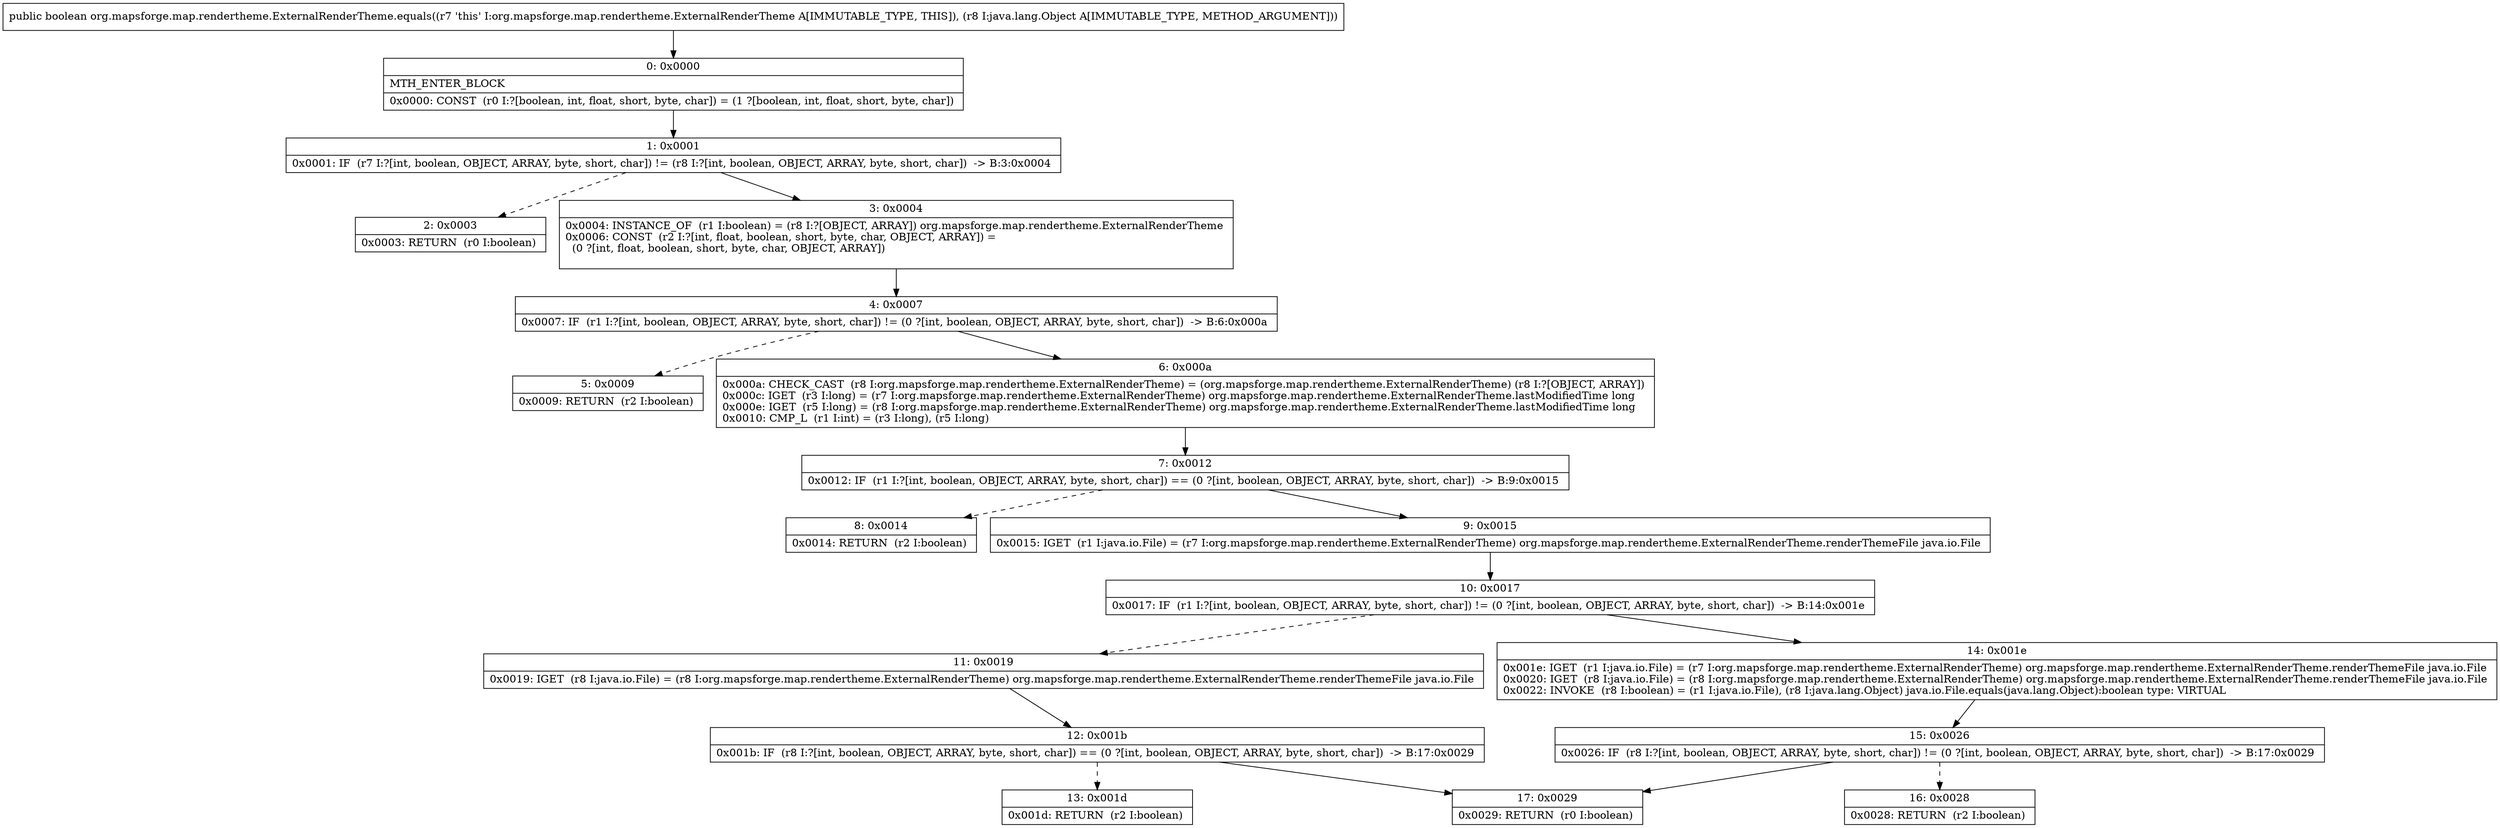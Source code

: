 digraph "CFG fororg.mapsforge.map.rendertheme.ExternalRenderTheme.equals(Ljava\/lang\/Object;)Z" {
Node_0 [shape=record,label="{0\:\ 0x0000|MTH_ENTER_BLOCK\l|0x0000: CONST  (r0 I:?[boolean, int, float, short, byte, char]) = (1 ?[boolean, int, float, short, byte, char]) \l}"];
Node_1 [shape=record,label="{1\:\ 0x0001|0x0001: IF  (r7 I:?[int, boolean, OBJECT, ARRAY, byte, short, char]) != (r8 I:?[int, boolean, OBJECT, ARRAY, byte, short, char])  \-\> B:3:0x0004 \l}"];
Node_2 [shape=record,label="{2\:\ 0x0003|0x0003: RETURN  (r0 I:boolean) \l}"];
Node_3 [shape=record,label="{3\:\ 0x0004|0x0004: INSTANCE_OF  (r1 I:boolean) = (r8 I:?[OBJECT, ARRAY]) org.mapsforge.map.rendertheme.ExternalRenderTheme \l0x0006: CONST  (r2 I:?[int, float, boolean, short, byte, char, OBJECT, ARRAY]) = \l  (0 ?[int, float, boolean, short, byte, char, OBJECT, ARRAY])\l \l}"];
Node_4 [shape=record,label="{4\:\ 0x0007|0x0007: IF  (r1 I:?[int, boolean, OBJECT, ARRAY, byte, short, char]) != (0 ?[int, boolean, OBJECT, ARRAY, byte, short, char])  \-\> B:6:0x000a \l}"];
Node_5 [shape=record,label="{5\:\ 0x0009|0x0009: RETURN  (r2 I:boolean) \l}"];
Node_6 [shape=record,label="{6\:\ 0x000a|0x000a: CHECK_CAST  (r8 I:org.mapsforge.map.rendertheme.ExternalRenderTheme) = (org.mapsforge.map.rendertheme.ExternalRenderTheme) (r8 I:?[OBJECT, ARRAY]) \l0x000c: IGET  (r3 I:long) = (r7 I:org.mapsforge.map.rendertheme.ExternalRenderTheme) org.mapsforge.map.rendertheme.ExternalRenderTheme.lastModifiedTime long \l0x000e: IGET  (r5 I:long) = (r8 I:org.mapsforge.map.rendertheme.ExternalRenderTheme) org.mapsforge.map.rendertheme.ExternalRenderTheme.lastModifiedTime long \l0x0010: CMP_L  (r1 I:int) = (r3 I:long), (r5 I:long) \l}"];
Node_7 [shape=record,label="{7\:\ 0x0012|0x0012: IF  (r1 I:?[int, boolean, OBJECT, ARRAY, byte, short, char]) == (0 ?[int, boolean, OBJECT, ARRAY, byte, short, char])  \-\> B:9:0x0015 \l}"];
Node_8 [shape=record,label="{8\:\ 0x0014|0x0014: RETURN  (r2 I:boolean) \l}"];
Node_9 [shape=record,label="{9\:\ 0x0015|0x0015: IGET  (r1 I:java.io.File) = (r7 I:org.mapsforge.map.rendertheme.ExternalRenderTheme) org.mapsforge.map.rendertheme.ExternalRenderTheme.renderThemeFile java.io.File \l}"];
Node_10 [shape=record,label="{10\:\ 0x0017|0x0017: IF  (r1 I:?[int, boolean, OBJECT, ARRAY, byte, short, char]) != (0 ?[int, boolean, OBJECT, ARRAY, byte, short, char])  \-\> B:14:0x001e \l}"];
Node_11 [shape=record,label="{11\:\ 0x0019|0x0019: IGET  (r8 I:java.io.File) = (r8 I:org.mapsforge.map.rendertheme.ExternalRenderTheme) org.mapsforge.map.rendertheme.ExternalRenderTheme.renderThemeFile java.io.File \l}"];
Node_12 [shape=record,label="{12\:\ 0x001b|0x001b: IF  (r8 I:?[int, boolean, OBJECT, ARRAY, byte, short, char]) == (0 ?[int, boolean, OBJECT, ARRAY, byte, short, char])  \-\> B:17:0x0029 \l}"];
Node_13 [shape=record,label="{13\:\ 0x001d|0x001d: RETURN  (r2 I:boolean) \l}"];
Node_14 [shape=record,label="{14\:\ 0x001e|0x001e: IGET  (r1 I:java.io.File) = (r7 I:org.mapsforge.map.rendertheme.ExternalRenderTheme) org.mapsforge.map.rendertheme.ExternalRenderTheme.renderThemeFile java.io.File \l0x0020: IGET  (r8 I:java.io.File) = (r8 I:org.mapsforge.map.rendertheme.ExternalRenderTheme) org.mapsforge.map.rendertheme.ExternalRenderTheme.renderThemeFile java.io.File \l0x0022: INVOKE  (r8 I:boolean) = (r1 I:java.io.File), (r8 I:java.lang.Object) java.io.File.equals(java.lang.Object):boolean type: VIRTUAL \l}"];
Node_15 [shape=record,label="{15\:\ 0x0026|0x0026: IF  (r8 I:?[int, boolean, OBJECT, ARRAY, byte, short, char]) != (0 ?[int, boolean, OBJECT, ARRAY, byte, short, char])  \-\> B:17:0x0029 \l}"];
Node_16 [shape=record,label="{16\:\ 0x0028|0x0028: RETURN  (r2 I:boolean) \l}"];
Node_17 [shape=record,label="{17\:\ 0x0029|0x0029: RETURN  (r0 I:boolean) \l}"];
MethodNode[shape=record,label="{public boolean org.mapsforge.map.rendertheme.ExternalRenderTheme.equals((r7 'this' I:org.mapsforge.map.rendertheme.ExternalRenderTheme A[IMMUTABLE_TYPE, THIS]), (r8 I:java.lang.Object A[IMMUTABLE_TYPE, METHOD_ARGUMENT])) }"];
MethodNode -> Node_0;
Node_0 -> Node_1;
Node_1 -> Node_2[style=dashed];
Node_1 -> Node_3;
Node_3 -> Node_4;
Node_4 -> Node_5[style=dashed];
Node_4 -> Node_6;
Node_6 -> Node_7;
Node_7 -> Node_8[style=dashed];
Node_7 -> Node_9;
Node_9 -> Node_10;
Node_10 -> Node_11[style=dashed];
Node_10 -> Node_14;
Node_11 -> Node_12;
Node_12 -> Node_13[style=dashed];
Node_12 -> Node_17;
Node_14 -> Node_15;
Node_15 -> Node_16[style=dashed];
Node_15 -> Node_17;
}

